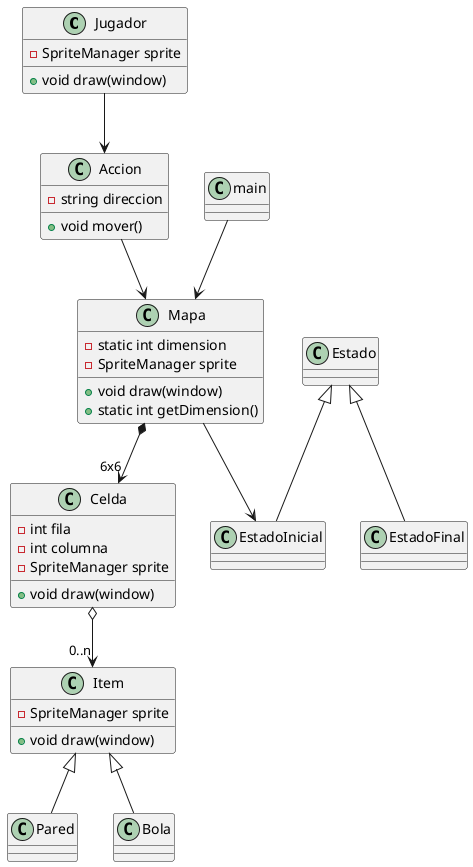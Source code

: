 @startuml Mapa

class Jugador {
    +void draw(window)
    -SpriteManager sprite
}

class Mapa {
    +void draw(window)
    +static int getDimension()
    -static int dimension
    -SpriteManager sprite
}

class Accion {
    +void mover()
    -string direccion
}

class Celda {
    +void draw(window)
    -int fila
    -int columna
    -SpriteManager sprite
}

class Item {
    +void draw(window)
    -SpriteManager sprite
}

Jugador --> Accion
Accion --> Mapa
main --> Mapa

Mapa *--> "6x6" Celda
Celda o--> "0..n" Item
Item <|-- Pared
Item <|-- Bola

Mapa --> EstadoInicial
Estado <|-- EstadoInicial
Estado <|-- EstadoFinal

@enduml